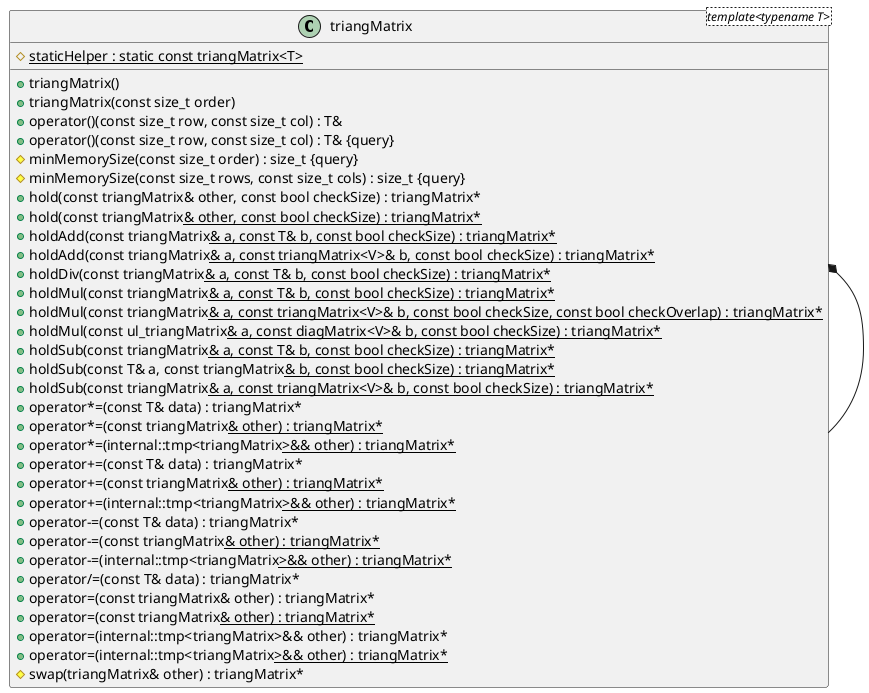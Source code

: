 @startuml





/' Objects '/

class triangMatrix <template<typename T>> {
	+triangMatrix()
	+triangMatrix(const size_t order)
	+operator()(const size_t row, const size_t col) : T&
	+operator()(const size_t row, const size_t col) : T& {query}
	#minMemorySize(const size_t order) : size_t {query}
	#minMemorySize(const size_t rows, const size_t cols) : size_t {query}
	#{static} staticHelper : static const triangMatrix<T>
	+hold(const triangMatrix& other, const bool checkSize) : triangMatrix*
	+hold(const triangMatrix<U>& other, const bool checkSize) : triangMatrix*
	+holdAdd(const triangMatrix<U>& a, const T& b, const bool checkSize) : triangMatrix*
	+holdAdd(const triangMatrix<U>& a, const triangMatrix<V>& b, const bool checkSize) : triangMatrix*
	+holdDiv(const triangMatrix<U>& a, const T& b, const bool checkSize) : triangMatrix*
	+holdMul(const triangMatrix<U>& a, const T& b, const bool checkSize) : triangMatrix*
	+holdMul(const triangMatrix<U>& a, const triangMatrix<V>& b, const bool checkSize, const bool checkOverlap) : triangMatrix*
	+holdMul(const ul_triangMatrix<U>& a, const diagMatrix<V>& b, const bool checkSize) : triangMatrix*
	+holdSub(const triangMatrix<U>& a, const T& b, const bool checkSize) : triangMatrix*
	+holdSub(const T& a, const triangMatrix<U>& b, const bool checkSize) : triangMatrix*
	+holdSub(const triangMatrix<U>& a, const triangMatrix<V>& b, const bool checkSize) : triangMatrix*
	+operator*=(const T& data) : triangMatrix*
	+operator*=(const triangMatrix<U>& other) : triangMatrix*
	+operator*=(internal::tmp<triangMatrix<U>>&& other) : triangMatrix*
	+operator+=(const T& data) : triangMatrix*
	+operator+=(const triangMatrix<U>& other) : triangMatrix*
	+operator+=(internal::tmp<triangMatrix<U>>&& other) : triangMatrix*
	+operator-=(const T& data) : triangMatrix*
	+operator-=(const triangMatrix<U>& other) : triangMatrix*
	+operator-=(internal::tmp<triangMatrix<U>>&& other) : triangMatrix*
	+operator/=(const T& data) : triangMatrix*
	+operator=(const triangMatrix& other) : triangMatrix*
	+operator=(const triangMatrix<U>& other) : triangMatrix*
	+operator=(internal::tmp<triangMatrix>&& other) : triangMatrix*
	+operator=(internal::tmp<triangMatrix<U>>&& other) : triangMatrix*
	#swap(triangMatrix& other) : triangMatrix*
}





/' Inheritance relationships '/




/' Aggregation relationships '/

.triangMatrix *-- .triangMatrix






/' Nested objects '/



@enduml
